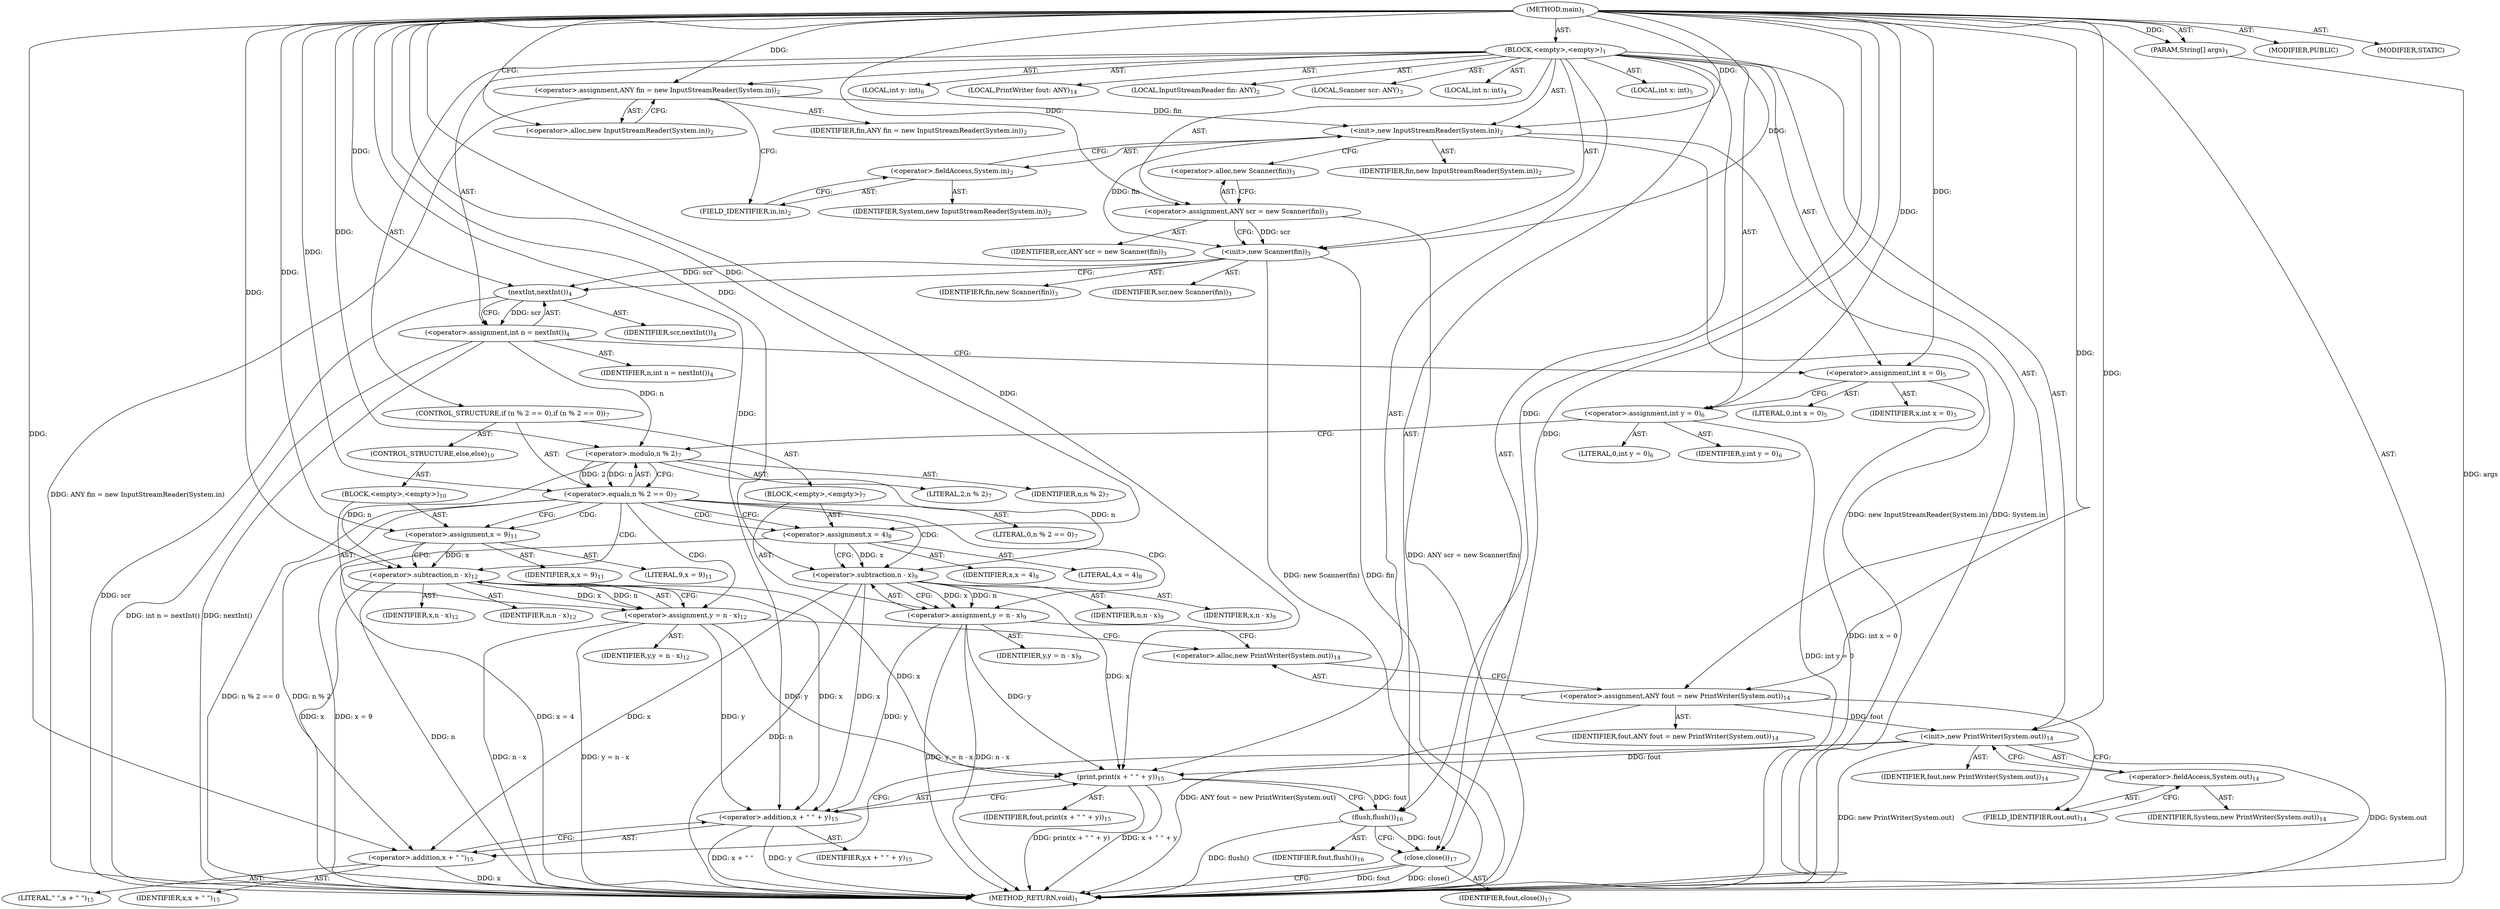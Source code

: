 digraph "main" {  
"23" [label = <(METHOD,main)<SUB>1</SUB>> ]
"24" [label = <(PARAM,String[] args)<SUB>1</SUB>> ]
"25" [label = <(BLOCK,&lt;empty&gt;,&lt;empty&gt;)<SUB>1</SUB>> ]
"4" [label = <(LOCAL,InputStreamReader fin: ANY)<SUB>2</SUB>> ]
"26" [label = <(&lt;operator&gt;.assignment,ANY fin = new InputStreamReader(System.in))<SUB>2</SUB>> ]
"27" [label = <(IDENTIFIER,fin,ANY fin = new InputStreamReader(System.in))<SUB>2</SUB>> ]
"28" [label = <(&lt;operator&gt;.alloc,new InputStreamReader(System.in))<SUB>2</SUB>> ]
"29" [label = <(&lt;init&gt;,new InputStreamReader(System.in))<SUB>2</SUB>> ]
"3" [label = <(IDENTIFIER,fin,new InputStreamReader(System.in))<SUB>2</SUB>> ]
"30" [label = <(&lt;operator&gt;.fieldAccess,System.in)<SUB>2</SUB>> ]
"31" [label = <(IDENTIFIER,System,new InputStreamReader(System.in))<SUB>2</SUB>> ]
"32" [label = <(FIELD_IDENTIFIER,in,in)<SUB>2</SUB>> ]
"6" [label = <(LOCAL,Scanner scr: ANY)<SUB>3</SUB>> ]
"33" [label = <(&lt;operator&gt;.assignment,ANY scr = new Scanner(fin))<SUB>3</SUB>> ]
"34" [label = <(IDENTIFIER,scr,ANY scr = new Scanner(fin))<SUB>3</SUB>> ]
"35" [label = <(&lt;operator&gt;.alloc,new Scanner(fin))<SUB>3</SUB>> ]
"36" [label = <(&lt;init&gt;,new Scanner(fin))<SUB>3</SUB>> ]
"5" [label = <(IDENTIFIER,scr,new Scanner(fin))<SUB>3</SUB>> ]
"37" [label = <(IDENTIFIER,fin,new Scanner(fin))<SUB>3</SUB>> ]
"38" [label = <(LOCAL,int n: int)<SUB>4</SUB>> ]
"39" [label = <(&lt;operator&gt;.assignment,int n = nextInt())<SUB>4</SUB>> ]
"40" [label = <(IDENTIFIER,n,int n = nextInt())<SUB>4</SUB>> ]
"41" [label = <(nextInt,nextInt())<SUB>4</SUB>> ]
"42" [label = <(IDENTIFIER,scr,nextInt())<SUB>4</SUB>> ]
"43" [label = <(LOCAL,int x: int)<SUB>5</SUB>> ]
"44" [label = <(&lt;operator&gt;.assignment,int x = 0)<SUB>5</SUB>> ]
"45" [label = <(IDENTIFIER,x,int x = 0)<SUB>5</SUB>> ]
"46" [label = <(LITERAL,0,int x = 0)<SUB>5</SUB>> ]
"47" [label = <(LOCAL,int y: int)<SUB>6</SUB>> ]
"48" [label = <(&lt;operator&gt;.assignment,int y = 0)<SUB>6</SUB>> ]
"49" [label = <(IDENTIFIER,y,int y = 0)<SUB>6</SUB>> ]
"50" [label = <(LITERAL,0,int y = 0)<SUB>6</SUB>> ]
"51" [label = <(CONTROL_STRUCTURE,if (n % 2 == 0),if (n % 2 == 0))<SUB>7</SUB>> ]
"52" [label = <(&lt;operator&gt;.equals,n % 2 == 0)<SUB>7</SUB>> ]
"53" [label = <(&lt;operator&gt;.modulo,n % 2)<SUB>7</SUB>> ]
"54" [label = <(IDENTIFIER,n,n % 2)<SUB>7</SUB>> ]
"55" [label = <(LITERAL,2,n % 2)<SUB>7</SUB>> ]
"56" [label = <(LITERAL,0,n % 2 == 0)<SUB>7</SUB>> ]
"57" [label = <(BLOCK,&lt;empty&gt;,&lt;empty&gt;)<SUB>7</SUB>> ]
"58" [label = <(&lt;operator&gt;.assignment,x = 4)<SUB>8</SUB>> ]
"59" [label = <(IDENTIFIER,x,x = 4)<SUB>8</SUB>> ]
"60" [label = <(LITERAL,4,x = 4)<SUB>8</SUB>> ]
"61" [label = <(&lt;operator&gt;.assignment,y = n - x)<SUB>9</SUB>> ]
"62" [label = <(IDENTIFIER,y,y = n - x)<SUB>9</SUB>> ]
"63" [label = <(&lt;operator&gt;.subtraction,n - x)<SUB>9</SUB>> ]
"64" [label = <(IDENTIFIER,n,n - x)<SUB>9</SUB>> ]
"65" [label = <(IDENTIFIER,x,n - x)<SUB>9</SUB>> ]
"66" [label = <(CONTROL_STRUCTURE,else,else)<SUB>10</SUB>> ]
"67" [label = <(BLOCK,&lt;empty&gt;,&lt;empty&gt;)<SUB>10</SUB>> ]
"68" [label = <(&lt;operator&gt;.assignment,x = 9)<SUB>11</SUB>> ]
"69" [label = <(IDENTIFIER,x,x = 9)<SUB>11</SUB>> ]
"70" [label = <(LITERAL,9,x = 9)<SUB>11</SUB>> ]
"71" [label = <(&lt;operator&gt;.assignment,y = n - x)<SUB>12</SUB>> ]
"72" [label = <(IDENTIFIER,y,y = n - x)<SUB>12</SUB>> ]
"73" [label = <(&lt;operator&gt;.subtraction,n - x)<SUB>12</SUB>> ]
"74" [label = <(IDENTIFIER,n,n - x)<SUB>12</SUB>> ]
"75" [label = <(IDENTIFIER,x,n - x)<SUB>12</SUB>> ]
"8" [label = <(LOCAL,PrintWriter fout: ANY)<SUB>14</SUB>> ]
"76" [label = <(&lt;operator&gt;.assignment,ANY fout = new PrintWriter(System.out))<SUB>14</SUB>> ]
"77" [label = <(IDENTIFIER,fout,ANY fout = new PrintWriter(System.out))<SUB>14</SUB>> ]
"78" [label = <(&lt;operator&gt;.alloc,new PrintWriter(System.out))<SUB>14</SUB>> ]
"79" [label = <(&lt;init&gt;,new PrintWriter(System.out))<SUB>14</SUB>> ]
"7" [label = <(IDENTIFIER,fout,new PrintWriter(System.out))<SUB>14</SUB>> ]
"80" [label = <(&lt;operator&gt;.fieldAccess,System.out)<SUB>14</SUB>> ]
"81" [label = <(IDENTIFIER,System,new PrintWriter(System.out))<SUB>14</SUB>> ]
"82" [label = <(FIELD_IDENTIFIER,out,out)<SUB>14</SUB>> ]
"83" [label = <(print,print(x + &quot; &quot; + y))<SUB>15</SUB>> ]
"84" [label = <(IDENTIFIER,fout,print(x + &quot; &quot; + y))<SUB>15</SUB>> ]
"85" [label = <(&lt;operator&gt;.addition,x + &quot; &quot; + y)<SUB>15</SUB>> ]
"86" [label = <(&lt;operator&gt;.addition,x + &quot; &quot;)<SUB>15</SUB>> ]
"87" [label = <(IDENTIFIER,x,x + &quot; &quot;)<SUB>15</SUB>> ]
"88" [label = <(LITERAL,&quot; &quot;,x + &quot; &quot;)<SUB>15</SUB>> ]
"89" [label = <(IDENTIFIER,y,x + &quot; &quot; + y)<SUB>15</SUB>> ]
"90" [label = <(flush,flush())<SUB>16</SUB>> ]
"91" [label = <(IDENTIFIER,fout,flush())<SUB>16</SUB>> ]
"92" [label = <(close,close())<SUB>17</SUB>> ]
"93" [label = <(IDENTIFIER,fout,close())<SUB>17</SUB>> ]
"94" [label = <(MODIFIER,PUBLIC)> ]
"95" [label = <(MODIFIER,STATIC)> ]
"96" [label = <(METHOD_RETURN,void)<SUB>1</SUB>> ]
  "23" -> "24"  [ label = "AST: "] 
  "23" -> "25"  [ label = "AST: "] 
  "23" -> "94"  [ label = "AST: "] 
  "23" -> "95"  [ label = "AST: "] 
  "23" -> "96"  [ label = "AST: "] 
  "25" -> "4"  [ label = "AST: "] 
  "25" -> "26"  [ label = "AST: "] 
  "25" -> "29"  [ label = "AST: "] 
  "25" -> "6"  [ label = "AST: "] 
  "25" -> "33"  [ label = "AST: "] 
  "25" -> "36"  [ label = "AST: "] 
  "25" -> "38"  [ label = "AST: "] 
  "25" -> "39"  [ label = "AST: "] 
  "25" -> "43"  [ label = "AST: "] 
  "25" -> "44"  [ label = "AST: "] 
  "25" -> "47"  [ label = "AST: "] 
  "25" -> "48"  [ label = "AST: "] 
  "25" -> "51"  [ label = "AST: "] 
  "25" -> "8"  [ label = "AST: "] 
  "25" -> "76"  [ label = "AST: "] 
  "25" -> "79"  [ label = "AST: "] 
  "25" -> "83"  [ label = "AST: "] 
  "25" -> "90"  [ label = "AST: "] 
  "25" -> "92"  [ label = "AST: "] 
  "26" -> "27"  [ label = "AST: "] 
  "26" -> "28"  [ label = "AST: "] 
  "29" -> "3"  [ label = "AST: "] 
  "29" -> "30"  [ label = "AST: "] 
  "30" -> "31"  [ label = "AST: "] 
  "30" -> "32"  [ label = "AST: "] 
  "33" -> "34"  [ label = "AST: "] 
  "33" -> "35"  [ label = "AST: "] 
  "36" -> "5"  [ label = "AST: "] 
  "36" -> "37"  [ label = "AST: "] 
  "39" -> "40"  [ label = "AST: "] 
  "39" -> "41"  [ label = "AST: "] 
  "41" -> "42"  [ label = "AST: "] 
  "44" -> "45"  [ label = "AST: "] 
  "44" -> "46"  [ label = "AST: "] 
  "48" -> "49"  [ label = "AST: "] 
  "48" -> "50"  [ label = "AST: "] 
  "51" -> "52"  [ label = "AST: "] 
  "51" -> "57"  [ label = "AST: "] 
  "51" -> "66"  [ label = "AST: "] 
  "52" -> "53"  [ label = "AST: "] 
  "52" -> "56"  [ label = "AST: "] 
  "53" -> "54"  [ label = "AST: "] 
  "53" -> "55"  [ label = "AST: "] 
  "57" -> "58"  [ label = "AST: "] 
  "57" -> "61"  [ label = "AST: "] 
  "58" -> "59"  [ label = "AST: "] 
  "58" -> "60"  [ label = "AST: "] 
  "61" -> "62"  [ label = "AST: "] 
  "61" -> "63"  [ label = "AST: "] 
  "63" -> "64"  [ label = "AST: "] 
  "63" -> "65"  [ label = "AST: "] 
  "66" -> "67"  [ label = "AST: "] 
  "67" -> "68"  [ label = "AST: "] 
  "67" -> "71"  [ label = "AST: "] 
  "68" -> "69"  [ label = "AST: "] 
  "68" -> "70"  [ label = "AST: "] 
  "71" -> "72"  [ label = "AST: "] 
  "71" -> "73"  [ label = "AST: "] 
  "73" -> "74"  [ label = "AST: "] 
  "73" -> "75"  [ label = "AST: "] 
  "76" -> "77"  [ label = "AST: "] 
  "76" -> "78"  [ label = "AST: "] 
  "79" -> "7"  [ label = "AST: "] 
  "79" -> "80"  [ label = "AST: "] 
  "80" -> "81"  [ label = "AST: "] 
  "80" -> "82"  [ label = "AST: "] 
  "83" -> "84"  [ label = "AST: "] 
  "83" -> "85"  [ label = "AST: "] 
  "85" -> "86"  [ label = "AST: "] 
  "85" -> "89"  [ label = "AST: "] 
  "86" -> "87"  [ label = "AST: "] 
  "86" -> "88"  [ label = "AST: "] 
  "90" -> "91"  [ label = "AST: "] 
  "92" -> "93"  [ label = "AST: "] 
  "26" -> "32"  [ label = "CFG: "] 
  "29" -> "35"  [ label = "CFG: "] 
  "33" -> "36"  [ label = "CFG: "] 
  "36" -> "41"  [ label = "CFG: "] 
  "39" -> "44"  [ label = "CFG: "] 
  "44" -> "48"  [ label = "CFG: "] 
  "48" -> "53"  [ label = "CFG: "] 
  "76" -> "82"  [ label = "CFG: "] 
  "79" -> "86"  [ label = "CFG: "] 
  "83" -> "90"  [ label = "CFG: "] 
  "90" -> "92"  [ label = "CFG: "] 
  "92" -> "96"  [ label = "CFG: "] 
  "28" -> "26"  [ label = "CFG: "] 
  "30" -> "29"  [ label = "CFG: "] 
  "35" -> "33"  [ label = "CFG: "] 
  "41" -> "39"  [ label = "CFG: "] 
  "52" -> "58"  [ label = "CFG: "] 
  "52" -> "68"  [ label = "CFG: "] 
  "78" -> "76"  [ label = "CFG: "] 
  "80" -> "79"  [ label = "CFG: "] 
  "85" -> "83"  [ label = "CFG: "] 
  "32" -> "30"  [ label = "CFG: "] 
  "53" -> "52"  [ label = "CFG: "] 
  "58" -> "63"  [ label = "CFG: "] 
  "61" -> "78"  [ label = "CFG: "] 
  "82" -> "80"  [ label = "CFG: "] 
  "86" -> "85"  [ label = "CFG: "] 
  "63" -> "61"  [ label = "CFG: "] 
  "68" -> "73"  [ label = "CFG: "] 
  "71" -> "78"  [ label = "CFG: "] 
  "73" -> "71"  [ label = "CFG: "] 
  "23" -> "28"  [ label = "CFG: "] 
  "24" -> "96"  [ label = "DDG: args"] 
  "26" -> "96"  [ label = "DDG: ANY fin = new InputStreamReader(System.in)"] 
  "29" -> "96"  [ label = "DDG: System.in"] 
  "29" -> "96"  [ label = "DDG: new InputStreamReader(System.in)"] 
  "33" -> "96"  [ label = "DDG: ANY scr = new Scanner(fin)"] 
  "36" -> "96"  [ label = "DDG: fin"] 
  "36" -> "96"  [ label = "DDG: new Scanner(fin)"] 
  "41" -> "96"  [ label = "DDG: scr"] 
  "39" -> "96"  [ label = "DDG: nextInt()"] 
  "39" -> "96"  [ label = "DDG: int n = nextInt()"] 
  "44" -> "96"  [ label = "DDG: int x = 0"] 
  "48" -> "96"  [ label = "DDG: int y = 0"] 
  "52" -> "96"  [ label = "DDG: n % 2"] 
  "52" -> "96"  [ label = "DDG: n % 2 == 0"] 
  "68" -> "96"  [ label = "DDG: x = 9"] 
  "73" -> "96"  [ label = "DDG: n"] 
  "71" -> "96"  [ label = "DDG: n - x"] 
  "71" -> "96"  [ label = "DDG: y = n - x"] 
  "58" -> "96"  [ label = "DDG: x = 4"] 
  "63" -> "96"  [ label = "DDG: n"] 
  "61" -> "96"  [ label = "DDG: n - x"] 
  "61" -> "96"  [ label = "DDG: y = n - x"] 
  "76" -> "96"  [ label = "DDG: ANY fout = new PrintWriter(System.out)"] 
  "79" -> "96"  [ label = "DDG: System.out"] 
  "79" -> "96"  [ label = "DDG: new PrintWriter(System.out)"] 
  "86" -> "96"  [ label = "DDG: x"] 
  "85" -> "96"  [ label = "DDG: x + &quot; &quot;"] 
  "85" -> "96"  [ label = "DDG: y"] 
  "83" -> "96"  [ label = "DDG: x + &quot; &quot; + y"] 
  "83" -> "96"  [ label = "DDG: print(x + &quot; &quot; + y)"] 
  "90" -> "96"  [ label = "DDG: flush()"] 
  "92" -> "96"  [ label = "DDG: fout"] 
  "92" -> "96"  [ label = "DDG: close()"] 
  "23" -> "24"  [ label = "DDG: "] 
  "23" -> "26"  [ label = "DDG: "] 
  "23" -> "33"  [ label = "DDG: "] 
  "41" -> "39"  [ label = "DDG: scr"] 
  "23" -> "44"  [ label = "DDG: "] 
  "23" -> "48"  [ label = "DDG: "] 
  "23" -> "76"  [ label = "DDG: "] 
  "26" -> "29"  [ label = "DDG: fin"] 
  "23" -> "29"  [ label = "DDG: "] 
  "33" -> "36"  [ label = "DDG: scr"] 
  "23" -> "36"  [ label = "DDG: "] 
  "29" -> "36"  [ label = "DDG: fin"] 
  "76" -> "79"  [ label = "DDG: fout"] 
  "23" -> "79"  [ label = "DDG: "] 
  "79" -> "83"  [ label = "DDG: fout"] 
  "23" -> "83"  [ label = "DDG: "] 
  "73" -> "83"  [ label = "DDG: x"] 
  "63" -> "83"  [ label = "DDG: x"] 
  "71" -> "83"  [ label = "DDG: y"] 
  "61" -> "83"  [ label = "DDG: y"] 
  "83" -> "90"  [ label = "DDG: fout"] 
  "23" -> "90"  [ label = "DDG: "] 
  "90" -> "92"  [ label = "DDG: fout"] 
  "23" -> "92"  [ label = "DDG: "] 
  "36" -> "41"  [ label = "DDG: scr"] 
  "23" -> "41"  [ label = "DDG: "] 
  "53" -> "52"  [ label = "DDG: n"] 
  "53" -> "52"  [ label = "DDG: 2"] 
  "23" -> "52"  [ label = "DDG: "] 
  "23" -> "58"  [ label = "DDG: "] 
  "63" -> "61"  [ label = "DDG: n"] 
  "63" -> "61"  [ label = "DDG: x"] 
  "73" -> "85"  [ label = "DDG: x"] 
  "63" -> "85"  [ label = "DDG: x"] 
  "23" -> "85"  [ label = "DDG: "] 
  "71" -> "85"  [ label = "DDG: y"] 
  "61" -> "85"  [ label = "DDG: y"] 
  "39" -> "53"  [ label = "DDG: n"] 
  "23" -> "53"  [ label = "DDG: "] 
  "23" -> "68"  [ label = "DDG: "] 
  "73" -> "71"  [ label = "DDG: n"] 
  "73" -> "71"  [ label = "DDG: x"] 
  "73" -> "86"  [ label = "DDG: x"] 
  "63" -> "86"  [ label = "DDG: x"] 
  "23" -> "86"  [ label = "DDG: "] 
  "53" -> "63"  [ label = "DDG: n"] 
  "23" -> "63"  [ label = "DDG: "] 
  "58" -> "63"  [ label = "DDG: x"] 
  "53" -> "73"  [ label = "DDG: n"] 
  "23" -> "73"  [ label = "DDG: "] 
  "68" -> "73"  [ label = "DDG: x"] 
  "52" -> "58"  [ label = "CDG: "] 
  "52" -> "68"  [ label = "CDG: "] 
  "52" -> "73"  [ label = "CDG: "] 
  "52" -> "61"  [ label = "CDG: "] 
  "52" -> "71"  [ label = "CDG: "] 
  "52" -> "63"  [ label = "CDG: "] 
}

